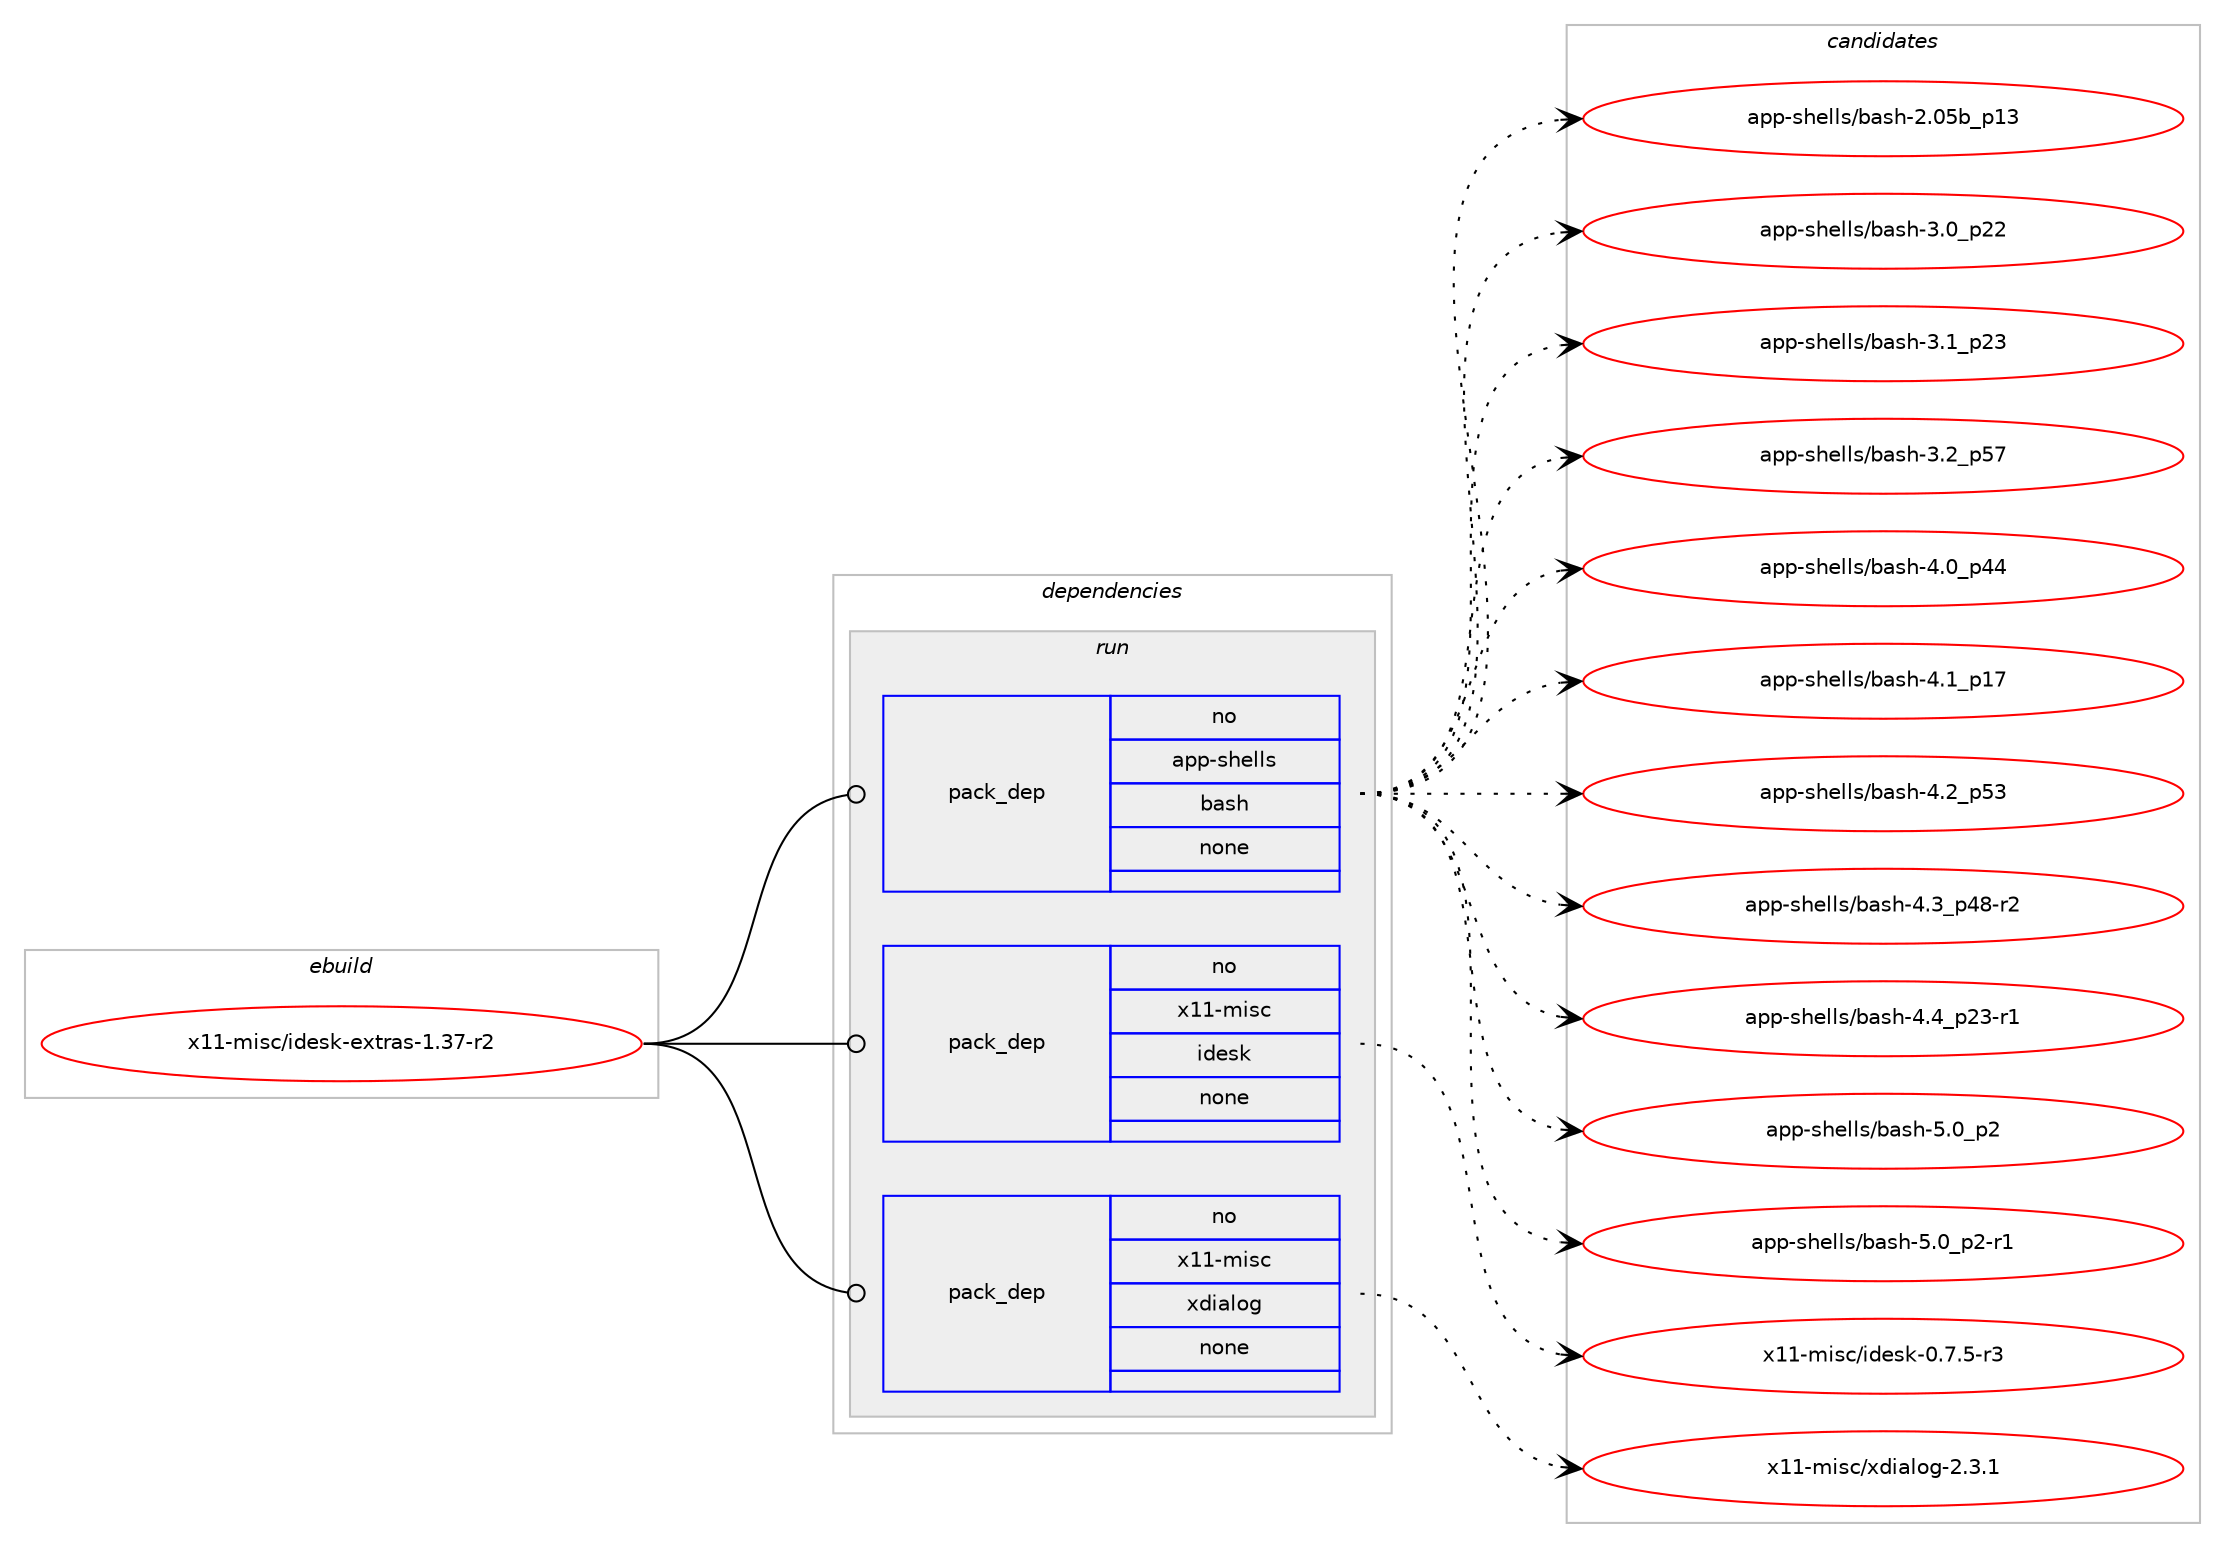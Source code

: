 digraph prolog {

# *************
# Graph options
# *************

newrank=true;
concentrate=true;
compound=true;
graph [rankdir=LR,fontname=Helvetica,fontsize=10,ranksep=1.5];#, ranksep=2.5, nodesep=0.2];
edge  [arrowhead=vee];
node  [fontname=Helvetica,fontsize=10];

# **********
# The ebuild
# **********

subgraph cluster_leftcol {
color=gray;
rank=same;
label=<<i>ebuild</i>>;
id [label="x11-misc/idesk-extras-1.37-r2", color=red, width=4, href="../x11-misc/idesk-extras-1.37-r2.svg"];
}

# ****************
# The dependencies
# ****************

subgraph cluster_midcol {
color=gray;
label=<<i>dependencies</i>>;
subgraph cluster_compile {
fillcolor="#eeeeee";
style=filled;
label=<<i>compile</i>>;
}
subgraph cluster_compileandrun {
fillcolor="#eeeeee";
style=filled;
label=<<i>compile and run</i>>;
}
subgraph cluster_run {
fillcolor="#eeeeee";
style=filled;
label=<<i>run</i>>;
subgraph pack1266819 {
dependency1762978 [label=<<TABLE BORDER="0" CELLBORDER="1" CELLSPACING="0" CELLPADDING="4" WIDTH="220"><TR><TD ROWSPAN="6" CELLPADDING="30">pack_dep</TD></TR><TR><TD WIDTH="110">no</TD></TR><TR><TD>app-shells</TD></TR><TR><TD>bash</TD></TR><TR><TD>none</TD></TR><TR><TD></TD></TR></TABLE>>, shape=none, color=blue];
}
id:e -> dependency1762978:w [weight=20,style="solid",arrowhead="odot"];
subgraph pack1266820 {
dependency1762979 [label=<<TABLE BORDER="0" CELLBORDER="1" CELLSPACING="0" CELLPADDING="4" WIDTH="220"><TR><TD ROWSPAN="6" CELLPADDING="30">pack_dep</TD></TR><TR><TD WIDTH="110">no</TD></TR><TR><TD>x11-misc</TD></TR><TR><TD>idesk</TD></TR><TR><TD>none</TD></TR><TR><TD></TD></TR></TABLE>>, shape=none, color=blue];
}
id:e -> dependency1762979:w [weight=20,style="solid",arrowhead="odot"];
subgraph pack1266821 {
dependency1762980 [label=<<TABLE BORDER="0" CELLBORDER="1" CELLSPACING="0" CELLPADDING="4" WIDTH="220"><TR><TD ROWSPAN="6" CELLPADDING="30">pack_dep</TD></TR><TR><TD WIDTH="110">no</TD></TR><TR><TD>x11-misc</TD></TR><TR><TD>xdialog</TD></TR><TR><TD>none</TD></TR><TR><TD></TD></TR></TABLE>>, shape=none, color=blue];
}
id:e -> dependency1762980:w [weight=20,style="solid",arrowhead="odot"];
}
}

# **************
# The candidates
# **************

subgraph cluster_choices {
rank=same;
color=gray;
label=<<i>candidates</i>>;

subgraph choice1266819 {
color=black;
nodesep=1;
choice9711211245115104101108108115479897115104455046485398951124951 [label="app-shells/bash-2.05b_p13", color=red, width=4,href="../app-shells/bash-2.05b_p13.svg"];
choice971121124511510410110810811547989711510445514648951125050 [label="app-shells/bash-3.0_p22", color=red, width=4,href="../app-shells/bash-3.0_p22.svg"];
choice971121124511510410110810811547989711510445514649951125051 [label="app-shells/bash-3.1_p23", color=red, width=4,href="../app-shells/bash-3.1_p23.svg"];
choice971121124511510410110810811547989711510445514650951125355 [label="app-shells/bash-3.2_p57", color=red, width=4,href="../app-shells/bash-3.2_p57.svg"];
choice971121124511510410110810811547989711510445524648951125252 [label="app-shells/bash-4.0_p44", color=red, width=4,href="../app-shells/bash-4.0_p44.svg"];
choice971121124511510410110810811547989711510445524649951124955 [label="app-shells/bash-4.1_p17", color=red, width=4,href="../app-shells/bash-4.1_p17.svg"];
choice971121124511510410110810811547989711510445524650951125351 [label="app-shells/bash-4.2_p53", color=red, width=4,href="../app-shells/bash-4.2_p53.svg"];
choice9711211245115104101108108115479897115104455246519511252564511450 [label="app-shells/bash-4.3_p48-r2", color=red, width=4,href="../app-shells/bash-4.3_p48-r2.svg"];
choice9711211245115104101108108115479897115104455246529511250514511449 [label="app-shells/bash-4.4_p23-r1", color=red, width=4,href="../app-shells/bash-4.4_p23-r1.svg"];
choice9711211245115104101108108115479897115104455346489511250 [label="app-shells/bash-5.0_p2", color=red, width=4,href="../app-shells/bash-5.0_p2.svg"];
choice97112112451151041011081081154798971151044553464895112504511449 [label="app-shells/bash-5.0_p2-r1", color=red, width=4,href="../app-shells/bash-5.0_p2-r1.svg"];
dependency1762978:e -> choice9711211245115104101108108115479897115104455046485398951124951:w [style=dotted,weight="100"];
dependency1762978:e -> choice971121124511510410110810811547989711510445514648951125050:w [style=dotted,weight="100"];
dependency1762978:e -> choice971121124511510410110810811547989711510445514649951125051:w [style=dotted,weight="100"];
dependency1762978:e -> choice971121124511510410110810811547989711510445514650951125355:w [style=dotted,weight="100"];
dependency1762978:e -> choice971121124511510410110810811547989711510445524648951125252:w [style=dotted,weight="100"];
dependency1762978:e -> choice971121124511510410110810811547989711510445524649951124955:w [style=dotted,weight="100"];
dependency1762978:e -> choice971121124511510410110810811547989711510445524650951125351:w [style=dotted,weight="100"];
dependency1762978:e -> choice9711211245115104101108108115479897115104455246519511252564511450:w [style=dotted,weight="100"];
dependency1762978:e -> choice9711211245115104101108108115479897115104455246529511250514511449:w [style=dotted,weight="100"];
dependency1762978:e -> choice9711211245115104101108108115479897115104455346489511250:w [style=dotted,weight="100"];
dependency1762978:e -> choice97112112451151041011081081154798971151044553464895112504511449:w [style=dotted,weight="100"];
}
subgraph choice1266820 {
color=black;
nodesep=1;
choice12049494510910511599471051001011151074548465546534511451 [label="x11-misc/idesk-0.7.5-r3", color=red, width=4,href="../x11-misc/idesk-0.7.5-r3.svg"];
dependency1762979:e -> choice12049494510910511599471051001011151074548465546534511451:w [style=dotted,weight="100"];
}
subgraph choice1266821 {
color=black;
nodesep=1;
choice120494945109105115994712010010597108111103455046514649 [label="x11-misc/xdialog-2.3.1", color=red, width=4,href="../x11-misc/xdialog-2.3.1.svg"];
dependency1762980:e -> choice120494945109105115994712010010597108111103455046514649:w [style=dotted,weight="100"];
}
}

}

